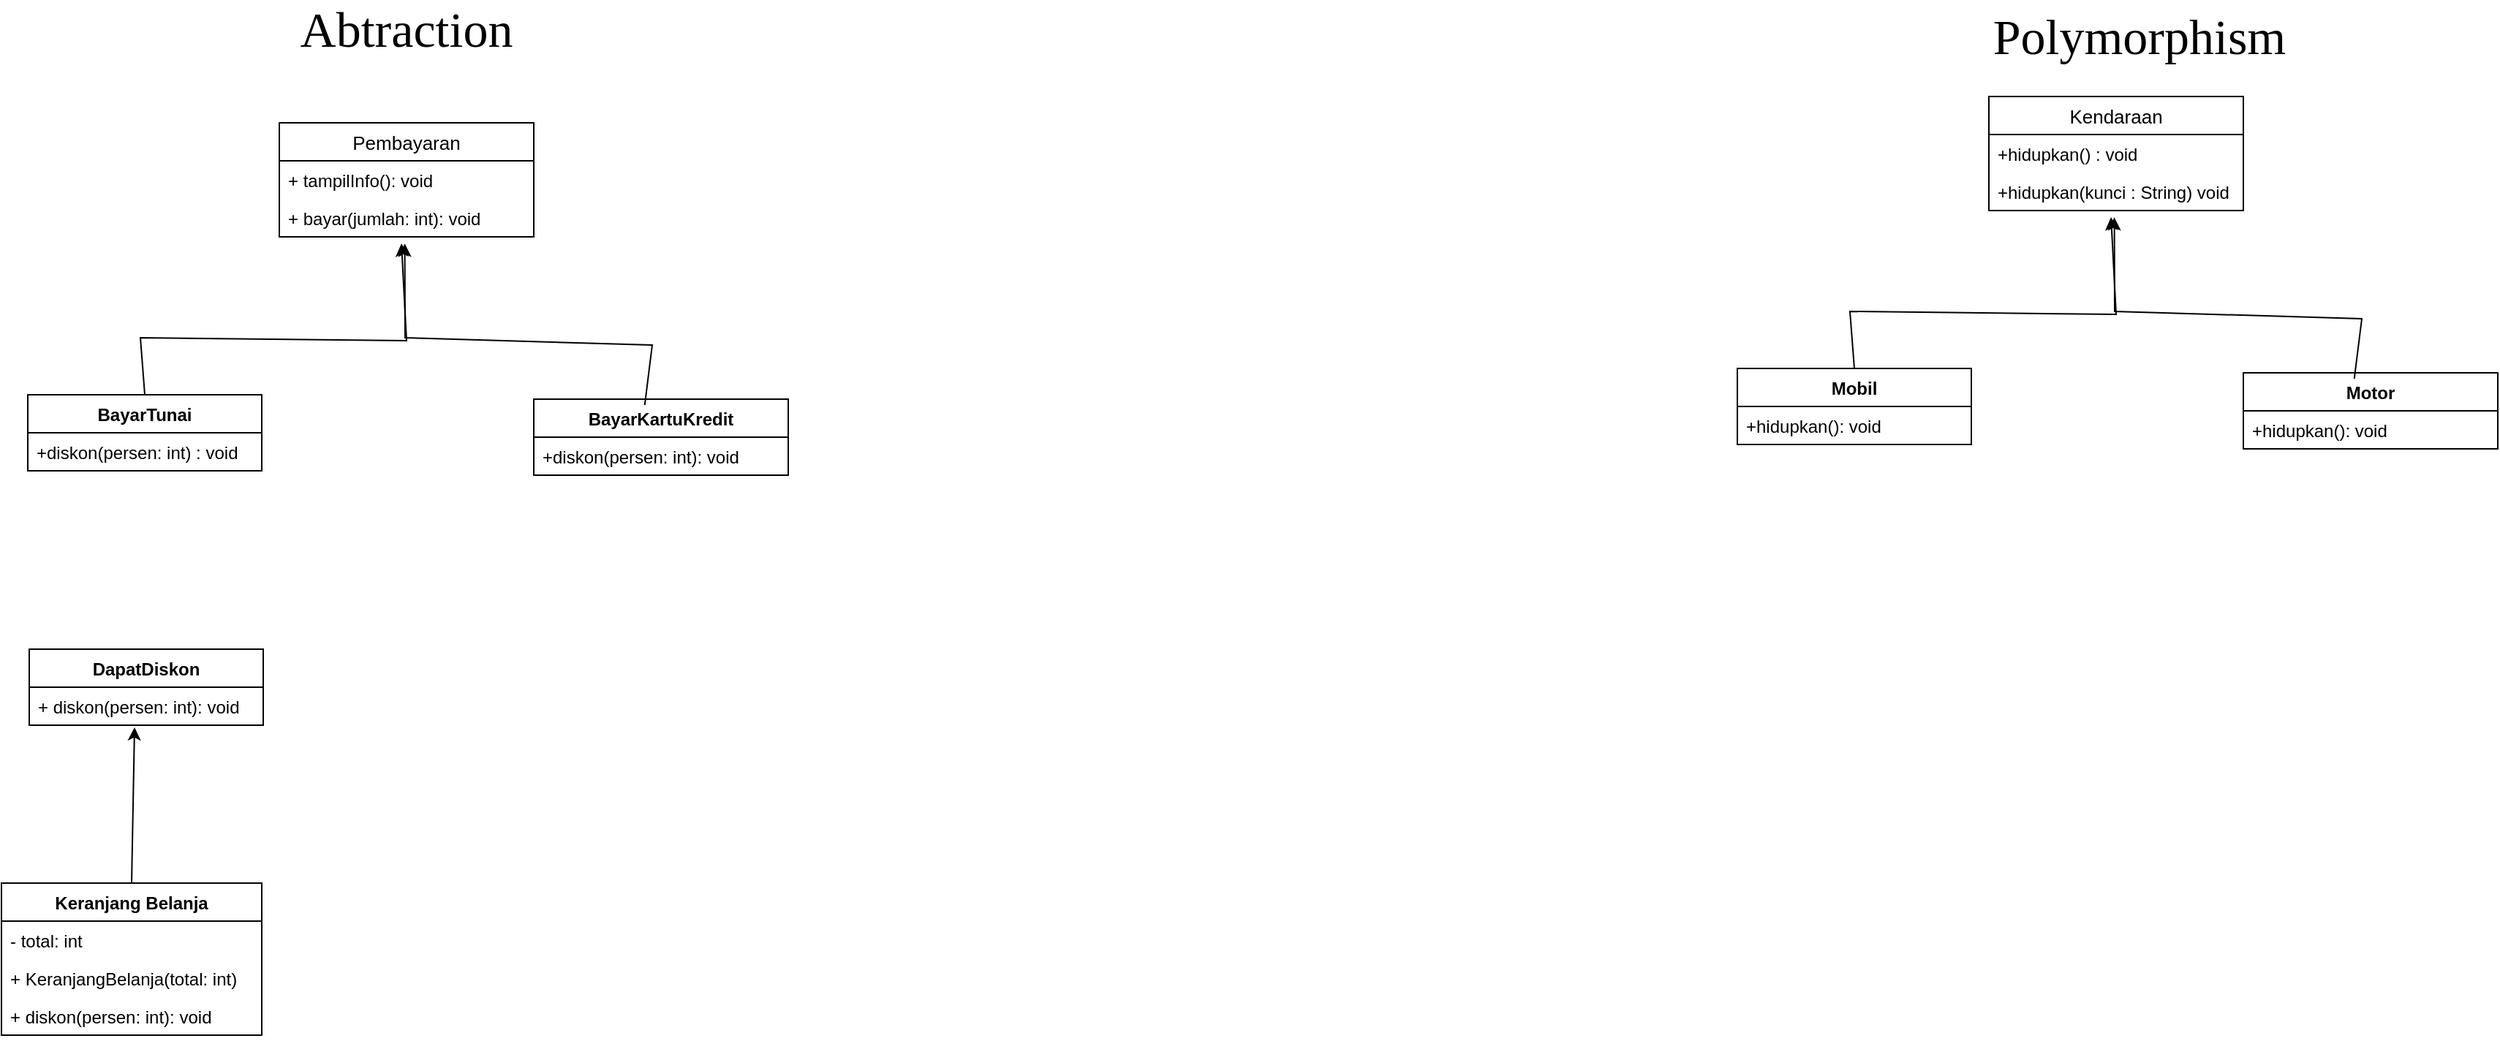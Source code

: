 <mxfile version="24.7.8">
  <diagram id="C5RBs43oDa-KdzZeNtuy" name="Page-1">
    <mxGraphModel dx="1661" dy="1352" grid="0" gridSize="10" guides="1" tooltips="1" connect="1" arrows="1" fold="1" page="0" pageScale="1" pageWidth="827" pageHeight="1169" math="0" shadow="0">
      <root>
        <mxCell id="WIyWlLk6GJQsqaUBKTNV-0" />
        <mxCell id="WIyWlLk6GJQsqaUBKTNV-1" parent="WIyWlLk6GJQsqaUBKTNV-0" />
        <mxCell id="qs83DIM0NYNpMYCwCTno-118" value="BayarTunai" style="swimlane;fontStyle=1;childLayout=stackLayout;horizontal=1;startSize=26;horizontalStack=0;resizeParent=1;resizeParentMax=0;resizeLast=0;collapsible=1;marginBottom=0;" vertex="1" parent="WIyWlLk6GJQsqaUBKTNV-1">
          <mxGeometry x="-983" y="-335" width="160" height="52" as="geometry" />
        </mxCell>
        <mxCell id="qs83DIM0NYNpMYCwCTno-119" value="+diskon(persen: int) : void" style="text;strokeColor=none;fillColor=none;align=left;verticalAlign=top;spacingLeft=4;spacingRight=4;overflow=hidden;rotatable=0;points=[[0,0.5],[1,0.5]];portConstraint=eastwest;" vertex="1" parent="qs83DIM0NYNpMYCwCTno-118">
          <mxGeometry y="26" width="160" height="26" as="geometry" />
        </mxCell>
        <mxCell id="qs83DIM0NYNpMYCwCTno-113" value="Pembayaran" style="swimlane;fontStyle=0;childLayout=stackLayout;horizontal=1;startSize=26;horizontalStack=0;resizeParent=1;resizeParentMax=0;resizeLast=0;collapsible=1;marginBottom=0;fontSize=13;" vertex="1" parent="WIyWlLk6GJQsqaUBKTNV-1">
          <mxGeometry x="-811" y="-521" width="174" height="78" as="geometry" />
        </mxCell>
        <mxCell id="qs83DIM0NYNpMYCwCTno-115" value="  + tampilInfo(): void" style="text;strokeColor=none;fillColor=none;align=left;verticalAlign=top;spacingLeft=4;spacingRight=4;overflow=hidden;rotatable=0;points=[[0,0.5],[1,0.5]];portConstraint=eastwest;" vertex="1" parent="qs83DIM0NYNpMYCwCTno-113">
          <mxGeometry y="26" width="174" height="26" as="geometry" />
        </mxCell>
        <mxCell id="qs83DIM0NYNpMYCwCTno-116" value="  + bayar(jumlah: int): void" style="text;strokeColor=none;fillColor=none;align=left;verticalAlign=top;spacingLeft=4;spacingRight=4;overflow=hidden;rotatable=0;points=[[0,0.5],[1,0.5]];portConstraint=eastwest;" vertex="1" parent="qs83DIM0NYNpMYCwCTno-113">
          <mxGeometry y="52" width="174" height="26" as="geometry" />
        </mxCell>
        <mxCell id="qs83DIM0NYNpMYCwCTno-121" value="BayarKartuKredit" style="swimlane;fontStyle=1;childLayout=stackLayout;horizontal=1;startSize=26;horizontalStack=0;resizeParent=1;resizeParentMax=0;resizeLast=0;collapsible=1;marginBottom=0;" vertex="1" parent="WIyWlLk6GJQsqaUBKTNV-1">
          <mxGeometry x="-637" y="-332" width="174" height="52" as="geometry" />
        </mxCell>
        <mxCell id="qs83DIM0NYNpMYCwCTno-122" value="+diskon(persen: int): void" style="text;strokeColor=none;fillColor=none;align=left;verticalAlign=top;spacingLeft=4;spacingRight=4;overflow=hidden;rotatable=0;points=[[0,0.5],[1,0.5]];portConstraint=eastwest;" vertex="1" parent="qs83DIM0NYNpMYCwCTno-121">
          <mxGeometry y="26" width="174" height="26" as="geometry" />
        </mxCell>
        <mxCell id="qs83DIM0NYNpMYCwCTno-126" value="DapatDiskon" style="swimlane;fontStyle=1;childLayout=stackLayout;horizontal=1;startSize=26;horizontalStack=0;resizeParent=1;resizeParentMax=0;resizeLast=0;collapsible=1;marginBottom=0;" vertex="1" parent="WIyWlLk6GJQsqaUBKTNV-1">
          <mxGeometry x="-982" y="-161" width="160" height="52" as="geometry" />
        </mxCell>
        <mxCell id="qs83DIM0NYNpMYCwCTno-128" value="  + diskon(persen: int): void" style="text;strokeColor=none;fillColor=none;align=left;verticalAlign=top;spacingLeft=4;spacingRight=4;overflow=hidden;rotatable=0;points=[[0,0.5],[1,0.5]];portConstraint=eastwest;" vertex="1" parent="qs83DIM0NYNpMYCwCTno-126">
          <mxGeometry y="26" width="160" height="26" as="geometry" />
        </mxCell>
        <mxCell id="qs83DIM0NYNpMYCwCTno-130" value="Keranjang Belanja" style="swimlane;fontStyle=1;childLayout=stackLayout;horizontal=1;startSize=26;horizontalStack=0;resizeParent=1;resizeParentMax=0;resizeLast=0;collapsible=1;marginBottom=0;" vertex="1" parent="WIyWlLk6GJQsqaUBKTNV-1">
          <mxGeometry x="-1001" y="-1" width="178" height="104" as="geometry" />
        </mxCell>
        <mxCell id="qs83DIM0NYNpMYCwCTno-131" value="  - total: int" style="text;strokeColor=none;fillColor=none;align=left;verticalAlign=top;spacingLeft=4;spacingRight=4;overflow=hidden;rotatable=0;points=[[0,0.5],[1,0.5]];portConstraint=eastwest;" vertex="1" parent="qs83DIM0NYNpMYCwCTno-130">
          <mxGeometry y="26" width="178" height="26" as="geometry" />
        </mxCell>
        <mxCell id="qs83DIM0NYNpMYCwCTno-132" value="  + KeranjangBelanja(total: int)" style="text;strokeColor=none;fillColor=none;align=left;verticalAlign=top;spacingLeft=4;spacingRight=4;overflow=hidden;rotatable=0;points=[[0,0.5],[1,0.5]];portConstraint=eastwest;" vertex="1" parent="qs83DIM0NYNpMYCwCTno-130">
          <mxGeometry y="52" width="178" height="26" as="geometry" />
        </mxCell>
        <mxCell id="qs83DIM0NYNpMYCwCTno-133" value="  + diskon(persen: int): void" style="text;strokeColor=none;fillColor=none;align=left;verticalAlign=top;spacingLeft=4;spacingRight=4;overflow=hidden;rotatable=0;points=[[0,0.5],[1,0.5]];portConstraint=eastwest;" vertex="1" parent="qs83DIM0NYNpMYCwCTno-130">
          <mxGeometry y="78" width="178" height="26" as="geometry" />
        </mxCell>
        <mxCell id="qs83DIM0NYNpMYCwCTno-143" value="" style="endArrow=classic;html=1;rounded=0;entryX=0.48;entryY=1.174;entryDx=0;entryDy=0;entryPerimeter=0;exitX=0.5;exitY=0;exitDx=0;exitDy=0;" edge="1" parent="WIyWlLk6GJQsqaUBKTNV-1" source="qs83DIM0NYNpMYCwCTno-118" target="qs83DIM0NYNpMYCwCTno-116">
          <mxGeometry width="50" height="50" relative="1" as="geometry">
            <mxPoint x="-891" y="-347" as="sourcePoint" />
            <mxPoint x="-710" y="-308" as="targetPoint" />
            <Array as="points">
              <mxPoint x="-906" y="-374" />
              <mxPoint x="-724" y="-372" />
            </Array>
          </mxGeometry>
        </mxCell>
        <mxCell id="qs83DIM0NYNpMYCwCTno-144" value="" style="endArrow=classic;html=1;rounded=0;entryX=0.493;entryY=1.177;entryDx=0;entryDy=0;entryPerimeter=0;exitX=0.436;exitY=0.077;exitDx=0;exitDy=0;exitPerimeter=0;" edge="1" parent="WIyWlLk6GJQsqaUBKTNV-1" source="qs83DIM0NYNpMYCwCTno-121" target="qs83DIM0NYNpMYCwCTno-116">
          <mxGeometry width="50" height="50" relative="1" as="geometry">
            <mxPoint x="-893" y="-325" as="sourcePoint" />
            <mxPoint x="-717" y="-428" as="targetPoint" />
            <Array as="points">
              <mxPoint x="-556" y="-369" />
              <mxPoint x="-725" y="-374" />
            </Array>
          </mxGeometry>
        </mxCell>
        <mxCell id="qs83DIM0NYNpMYCwCTno-145" value="" style="endArrow=classic;html=1;rounded=0;exitX=0.5;exitY=0;exitDx=0;exitDy=0;entryX=0.45;entryY=1.057;entryDx=0;entryDy=0;entryPerimeter=0;" edge="1" parent="WIyWlLk6GJQsqaUBKTNV-1" source="qs83DIM0NYNpMYCwCTno-130" target="qs83DIM0NYNpMYCwCTno-128">
          <mxGeometry width="50" height="50" relative="1" as="geometry">
            <mxPoint x="-902" y="22" as="sourcePoint" />
            <mxPoint x="-903" y="-90" as="targetPoint" />
          </mxGeometry>
        </mxCell>
        <mxCell id="qs83DIM0NYNpMYCwCTno-146" value="Abtraction" style="text;html=1;align=center;verticalAlign=middle;whiteSpace=wrap;rounded=0;fontSize=34;fontFamily=Comic Sans MS;" vertex="1" parent="WIyWlLk6GJQsqaUBKTNV-1">
          <mxGeometry x="-754" y="-599" width="60" height="30" as="geometry" />
        </mxCell>
        <mxCell id="qs83DIM0NYNpMYCwCTno-190" value="Mobil" style="swimlane;fontStyle=1;childLayout=stackLayout;horizontal=1;startSize=26;horizontalStack=0;resizeParent=1;resizeParentMax=0;resizeLast=0;collapsible=1;marginBottom=0;" vertex="1" parent="WIyWlLk6GJQsqaUBKTNV-1">
          <mxGeometry x="186" y="-353" width="160" height="52" as="geometry" />
        </mxCell>
        <mxCell id="qs83DIM0NYNpMYCwCTno-191" value="+hidupkan(): void" style="text;strokeColor=none;fillColor=none;align=left;verticalAlign=top;spacingLeft=4;spacingRight=4;overflow=hidden;rotatable=0;points=[[0,0.5],[1,0.5]];portConstraint=eastwest;" vertex="1" parent="qs83DIM0NYNpMYCwCTno-190">
          <mxGeometry y="26" width="160" height="26" as="geometry" />
        </mxCell>
        <mxCell id="qs83DIM0NYNpMYCwCTno-192" value="Kendaraan" style="swimlane;fontStyle=0;childLayout=stackLayout;horizontal=1;startSize=26;horizontalStack=0;resizeParent=1;resizeParentMax=0;resizeLast=0;collapsible=1;marginBottom=0;fontSize=13;" vertex="1" parent="WIyWlLk6GJQsqaUBKTNV-1">
          <mxGeometry x="358" y="-539" width="174" height="78" as="geometry" />
        </mxCell>
        <mxCell id="qs83DIM0NYNpMYCwCTno-193" value="+hidupkan() : void" style="text;strokeColor=none;fillColor=none;align=left;verticalAlign=top;spacingLeft=4;spacingRight=4;overflow=hidden;rotatable=0;points=[[0,0.5],[1,0.5]];portConstraint=eastwest;" vertex="1" parent="qs83DIM0NYNpMYCwCTno-192">
          <mxGeometry y="26" width="174" height="26" as="geometry" />
        </mxCell>
        <mxCell id="qs83DIM0NYNpMYCwCTno-194" value="+hidupkan(kunci : String) void" style="text;strokeColor=none;fillColor=none;align=left;verticalAlign=top;spacingLeft=4;spacingRight=4;overflow=hidden;rotatable=0;points=[[0,0.5],[1,0.5]];portConstraint=eastwest;" vertex="1" parent="qs83DIM0NYNpMYCwCTno-192">
          <mxGeometry y="52" width="174" height="26" as="geometry" />
        </mxCell>
        <mxCell id="qs83DIM0NYNpMYCwCTno-195" value="Motor" style="swimlane;fontStyle=1;childLayout=stackLayout;horizontal=1;startSize=26;horizontalStack=0;resizeParent=1;resizeParentMax=0;resizeLast=0;collapsible=1;marginBottom=0;" vertex="1" parent="WIyWlLk6GJQsqaUBKTNV-1">
          <mxGeometry x="532" y="-350" width="174" height="52" as="geometry" />
        </mxCell>
        <mxCell id="qs83DIM0NYNpMYCwCTno-196" value="+hidupkan(): void" style="text;strokeColor=none;fillColor=none;align=left;verticalAlign=top;spacingLeft=4;spacingRight=4;overflow=hidden;rotatable=0;points=[[0,0.5],[1,0.5]];portConstraint=eastwest;" vertex="1" parent="qs83DIM0NYNpMYCwCTno-195">
          <mxGeometry y="26" width="174" height="26" as="geometry" />
        </mxCell>
        <mxCell id="qs83DIM0NYNpMYCwCTno-197" value="" style="endArrow=classic;html=1;rounded=0;entryX=0.48;entryY=1.174;entryDx=0;entryDy=0;entryPerimeter=0;exitX=0.5;exitY=0;exitDx=0;exitDy=0;" edge="1" source="qs83DIM0NYNpMYCwCTno-190" target="qs83DIM0NYNpMYCwCTno-194" parent="WIyWlLk6GJQsqaUBKTNV-1">
          <mxGeometry width="50" height="50" relative="1" as="geometry">
            <mxPoint x="278" y="-365" as="sourcePoint" />
            <mxPoint x="459" y="-326" as="targetPoint" />
            <Array as="points">
              <mxPoint x="263" y="-392" />
              <mxPoint x="445" y="-390" />
            </Array>
          </mxGeometry>
        </mxCell>
        <mxCell id="qs83DIM0NYNpMYCwCTno-198" value="" style="endArrow=classic;html=1;rounded=0;entryX=0.493;entryY=1.177;entryDx=0;entryDy=0;entryPerimeter=0;exitX=0.436;exitY=0.077;exitDx=0;exitDy=0;exitPerimeter=0;" edge="1" source="qs83DIM0NYNpMYCwCTno-195" target="qs83DIM0NYNpMYCwCTno-194" parent="WIyWlLk6GJQsqaUBKTNV-1">
          <mxGeometry width="50" height="50" relative="1" as="geometry">
            <mxPoint x="276" y="-343" as="sourcePoint" />
            <mxPoint x="452" y="-446" as="targetPoint" />
            <Array as="points">
              <mxPoint x="613" y="-387" />
              <mxPoint x="444" y="-392" />
            </Array>
          </mxGeometry>
        </mxCell>
        <mxCell id="qs83DIM0NYNpMYCwCTno-199" value="Polymorphism" style="text;html=1;align=center;verticalAlign=middle;whiteSpace=wrap;rounded=0;fontSize=34;fontFamily=Comic Sans MS;" vertex="1" parent="WIyWlLk6GJQsqaUBKTNV-1">
          <mxGeometry x="431" y="-594" width="60" height="30" as="geometry" />
        </mxCell>
      </root>
    </mxGraphModel>
  </diagram>
</mxfile>
